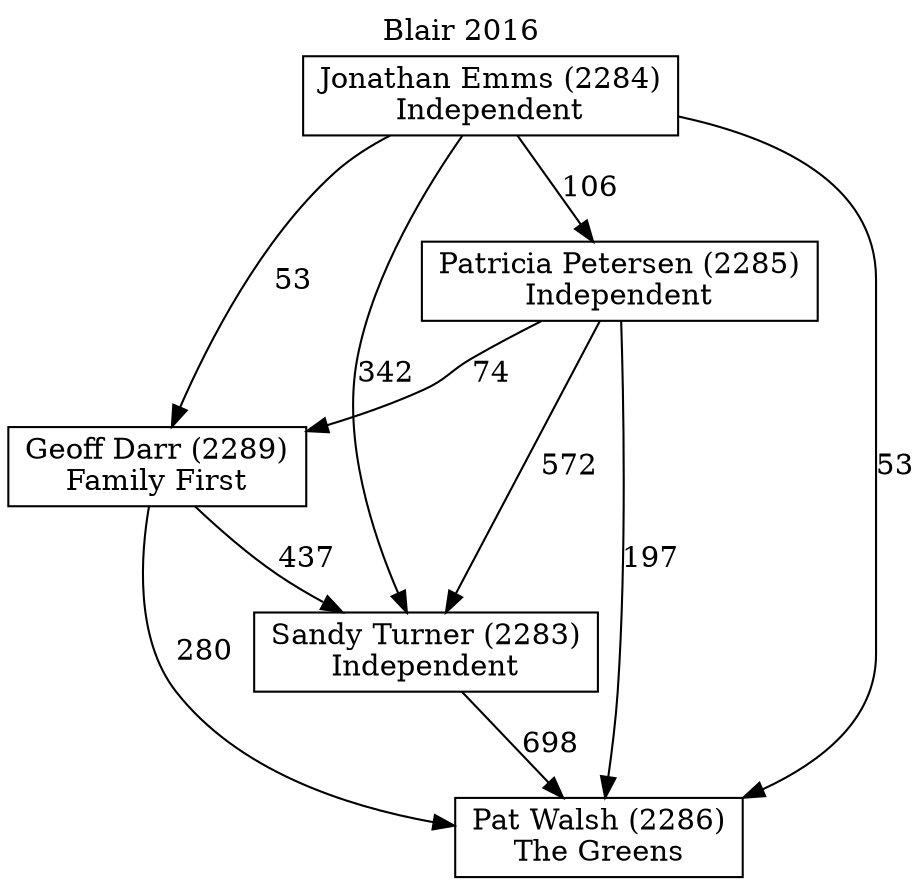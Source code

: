 // House preference flow
digraph "Pat Walsh (2286)_Blair_2016" {
	graph [label="Blair 2016" labelloc=t mclimit=10]
	node [shape=box]
	"Geoff Darr (2289)" [label="Geoff Darr (2289)
Family First"]
	"Jonathan Emms (2284)" [label="Jonathan Emms (2284)
Independent"]
	"Pat Walsh (2286)" [label="Pat Walsh (2286)
The Greens"]
	"Patricia Petersen (2285)" [label="Patricia Petersen (2285)
Independent"]
	"Sandy Turner (2283)" [label="Sandy Turner (2283)
Independent"]
	"Geoff Darr (2289)" -> "Pat Walsh (2286)" [label=280]
	"Geoff Darr (2289)" -> "Sandy Turner (2283)" [label=437]
	"Jonathan Emms (2284)" -> "Geoff Darr (2289)" [label=53]
	"Jonathan Emms (2284)" -> "Pat Walsh (2286)" [label=53]
	"Jonathan Emms (2284)" -> "Patricia Petersen (2285)" [label=106]
	"Jonathan Emms (2284)" -> "Sandy Turner (2283)" [label=342]
	"Patricia Petersen (2285)" -> "Geoff Darr (2289)" [label=74]
	"Patricia Petersen (2285)" -> "Pat Walsh (2286)" [label=197]
	"Patricia Petersen (2285)" -> "Sandy Turner (2283)" [label=572]
	"Sandy Turner (2283)" -> "Pat Walsh (2286)" [label=698]
}
